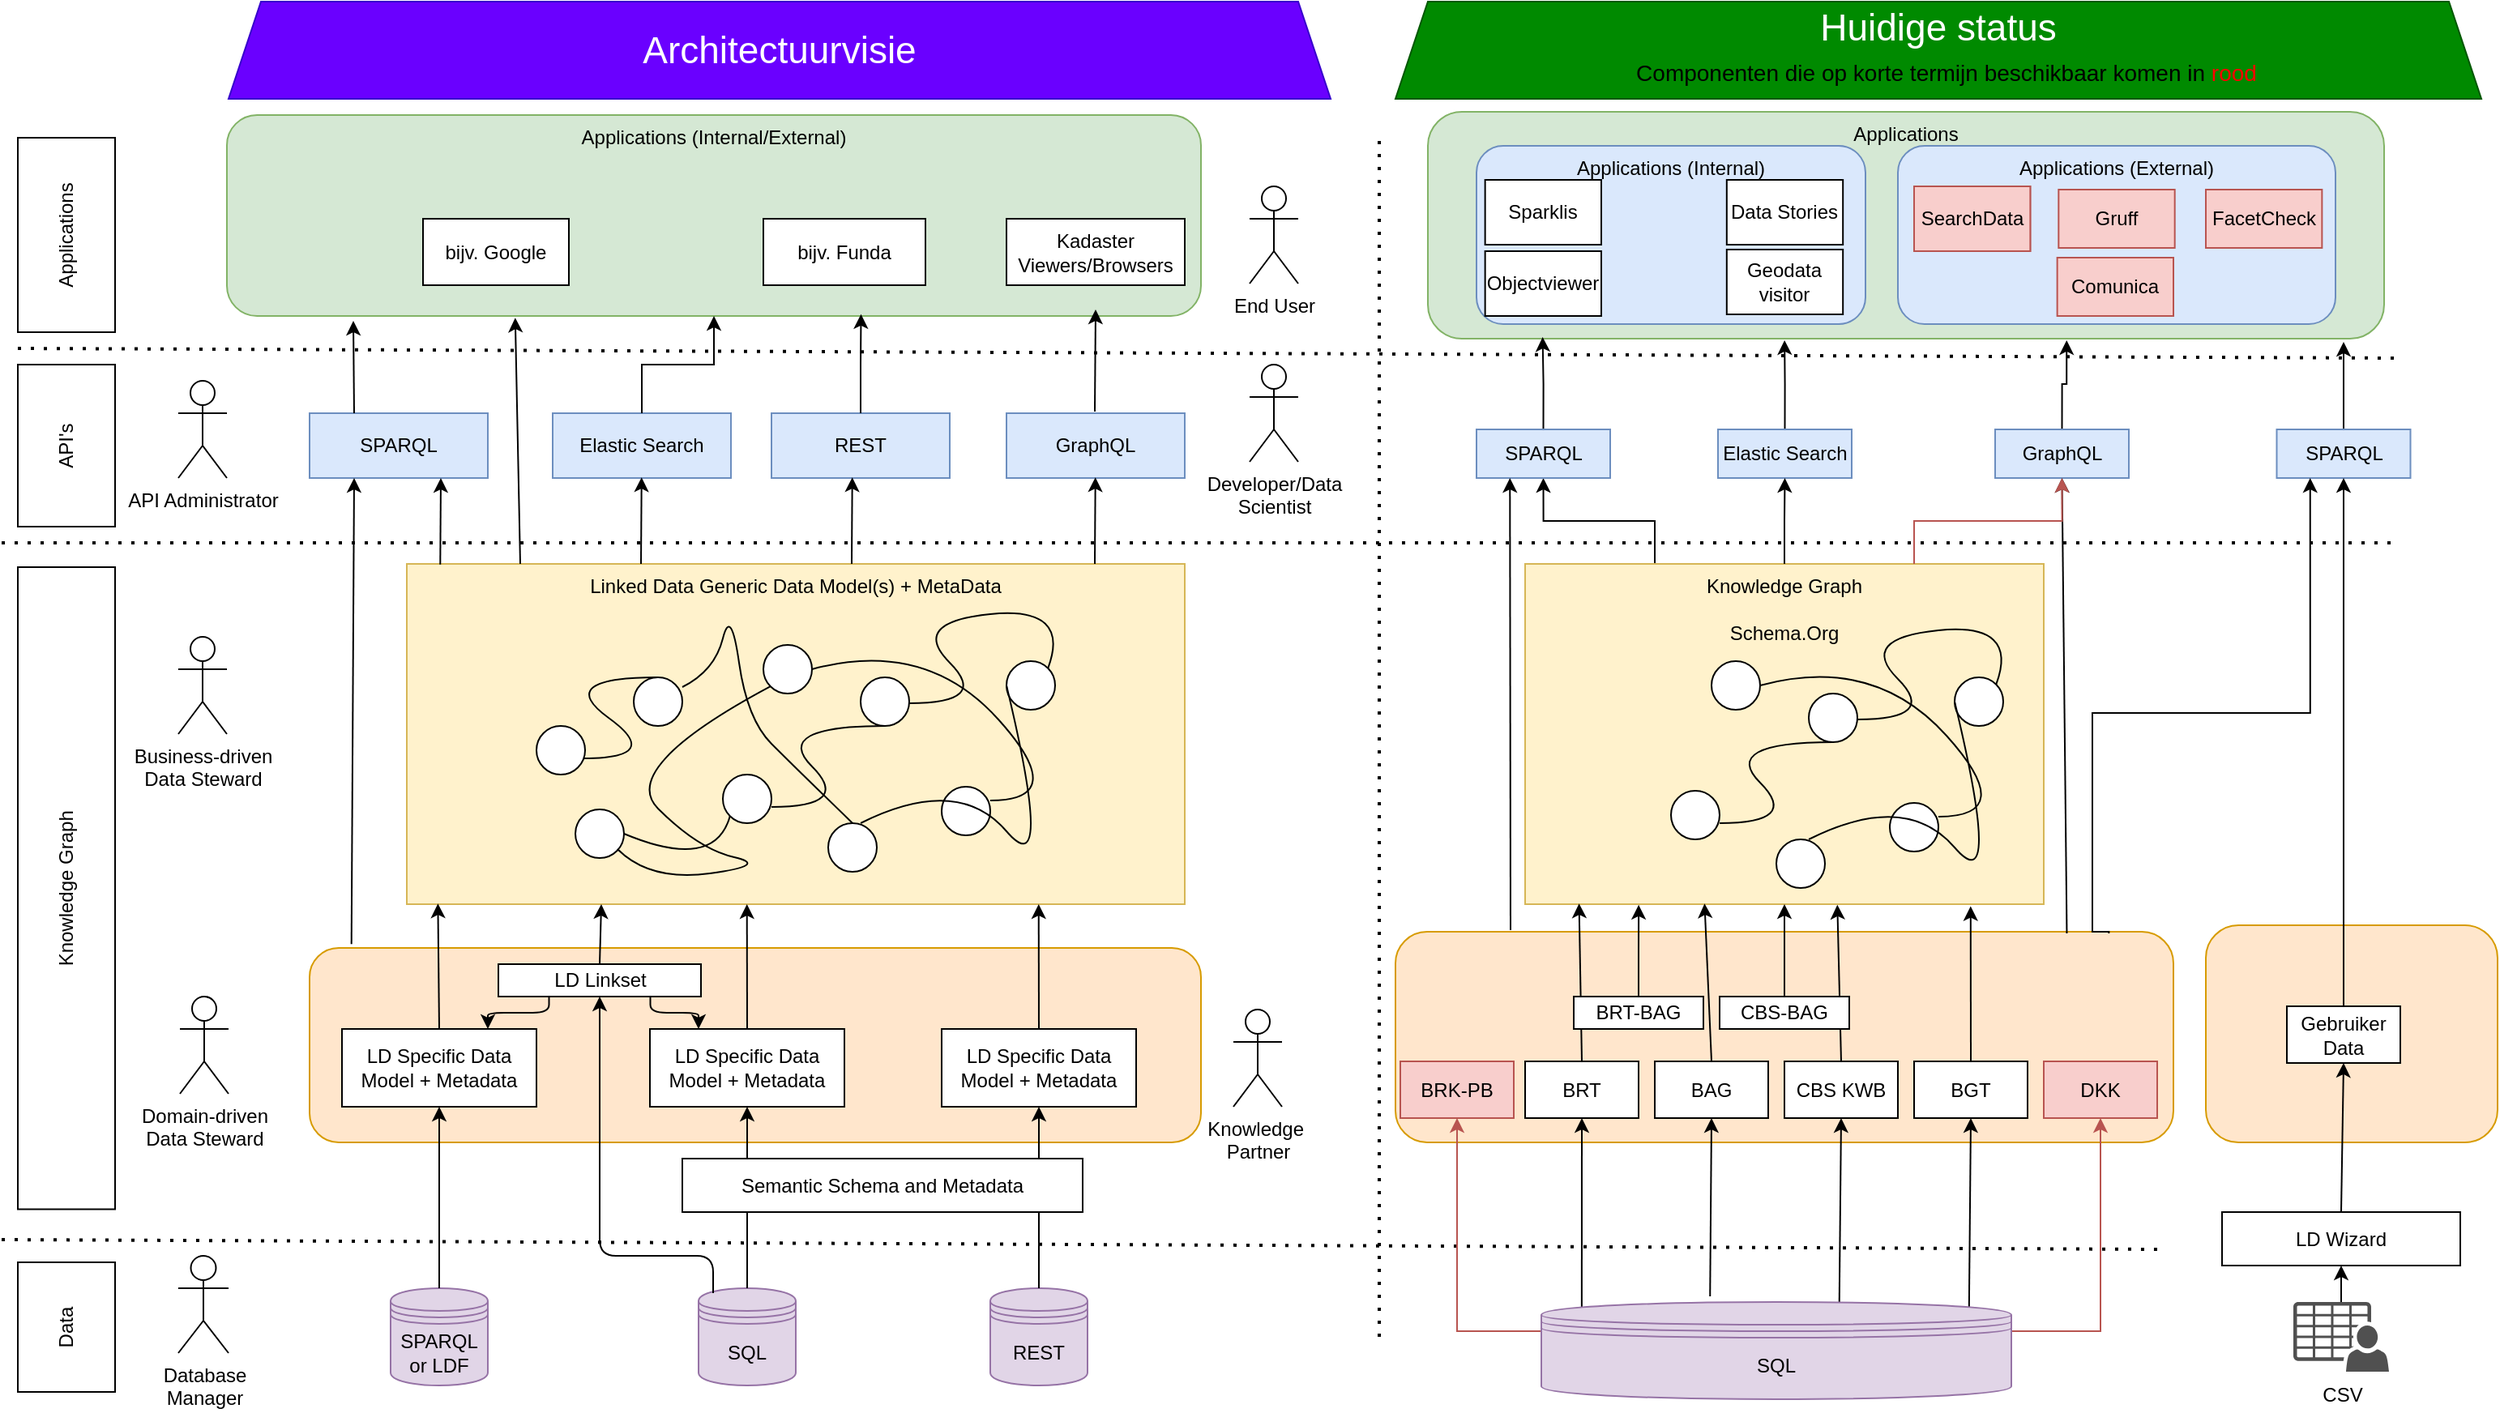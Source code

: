 <mxfile version="13.9.9" type="device"><diagram id="HSEDQNGGNBjmAAXY5L2y" name="Page-1"><mxGraphModel dx="2523" dy="2067" grid="1" gridSize="10" guides="1" tooltips="1" connect="1" arrows="1" fold="1" page="1" pageScale="1" pageWidth="850" pageHeight="1100" math="0" shadow="0"><root><mxCell id="0"/><mxCell id="1" parent="0"/><mxCell id="4cBa8BvCW64AnHajZ9dF-1" value="Applications" style="rounded=0;whiteSpace=wrap;html=1;rotation=-90;" parent="1" vertex="1"><mxGeometry x="-20" y="74" width="120" height="60" as="geometry"/></mxCell><mxCell id="4cBa8BvCW64AnHajZ9dF-2" value="API's" style="rounded=0;whiteSpace=wrap;html=1;rotation=-90;" parent="1" vertex="1"><mxGeometry x="-10" y="204" width="100" height="60" as="geometry"/></mxCell><mxCell id="4cBa8BvCW64AnHajZ9dF-3" value="Knowledge Graph" style="rounded=0;whiteSpace=wrap;html=1;rotation=-90;" parent="1" vertex="1"><mxGeometry x="-158.12" y="477.13" width="396.25" height="60" as="geometry"/></mxCell><mxCell id="4cBa8BvCW64AnHajZ9dF-4" value="Data" style="rounded=0;whiteSpace=wrap;html=1;rotation=-90;" parent="1" vertex="1"><mxGeometry y="748" width="80" height="60" as="geometry"/></mxCell><mxCell id="4cBa8BvCW64AnHajZ9dF-5" value="" style="endArrow=none;dashed=1;html=1;dashPattern=1 3;strokeWidth=2;" parent="1" edge="1"><mxGeometry width="50" height="50" relative="1" as="geometry"><mxPoint x="10" y="174" as="sourcePoint"/><mxPoint x="1480" y="180" as="targetPoint"/></mxGeometry></mxCell><mxCell id="4cBa8BvCW64AnHajZ9dF-6" value="Applications (Internal/External)" style="rounded=1;whiteSpace=wrap;html=1;verticalAlign=top;fillColor=#d5e8d4;strokeColor=#82b366;" parent="1" vertex="1"><mxGeometry x="139" y="30" width="601" height="124" as="geometry"/></mxCell><mxCell id="4cBa8BvCW64AnHajZ9dF-7" value="API Administrator" style="shape=umlActor;verticalLabelPosition=bottom;verticalAlign=top;html=1;outlineConnect=0;" parent="1" vertex="1"><mxGeometry x="109" y="194" width="30" height="60" as="geometry"/></mxCell><mxCell id="4cBa8BvCW64AnHajZ9dF-8" value="" style="endArrow=none;dashed=1;html=1;dashPattern=1 3;strokeWidth=2;" parent="1" edge="1"><mxGeometry width="50" height="50" relative="1" as="geometry"><mxPoint y="294" as="sourcePoint"/><mxPoint x="1480" y="294" as="targetPoint"/></mxGeometry></mxCell><mxCell id="4cBa8BvCW64AnHajZ9dF-10" value="SPARQL" style="rounded=0;whiteSpace=wrap;html=1;fillColor=#dae8fc;strokeColor=#6c8ebf;" parent="1" vertex="1"><mxGeometry x="190" y="214" width="110" height="40" as="geometry"/></mxCell><mxCell id="4cBa8BvCW64AnHajZ9dF-11" value="Elastic Search" style="rounded=0;whiteSpace=wrap;html=1;fillColor=#dae8fc;strokeColor=#6c8ebf;" parent="1" vertex="1"><mxGeometry x="340" y="214" width="110" height="40" as="geometry"/></mxCell><mxCell id="4cBa8BvCW64AnHajZ9dF-12" value="REST" style="rounded=0;whiteSpace=wrap;html=1;fillColor=#dae8fc;strokeColor=#6c8ebf;" parent="1" vertex="1"><mxGeometry x="475" y="214" width="110" height="40" as="geometry"/></mxCell><mxCell id="4cBa8BvCW64AnHajZ9dF-13" value="GraphQL" style="rounded=0;whiteSpace=wrap;html=1;fillColor=#dae8fc;strokeColor=#6c8ebf;" parent="1" vertex="1"><mxGeometry x="620" y="214" width="110" height="40" as="geometry"/></mxCell><mxCell id="4cBa8BvCW64AnHajZ9dF-14" value="End User" style="shape=umlActor;verticalLabelPosition=bottom;verticalAlign=top;html=1;outlineConnect=0;" parent="1" vertex="1"><mxGeometry x="770" y="74" width="30" height="60" as="geometry"/></mxCell><mxCell id="4cBa8BvCW64AnHajZ9dF-15" value="Developer/Data&lt;br&gt;Scientist" style="shape=umlActor;verticalLabelPosition=bottom;verticalAlign=top;html=1;outlineConnect=0;" parent="1" vertex="1"><mxGeometry x="770" y="184" width="30" height="60" as="geometry"/></mxCell><mxCell id="4cBa8BvCW64AnHajZ9dF-16" value="Linked Data Generic Data Model(s) + MetaData" style="rounded=0;whiteSpace=wrap;html=1;verticalAlign=top;fillColor=#fff2cc;strokeColor=#d6b656;" parent="1" vertex="1"><mxGeometry x="250" y="307" width="480" height="210" as="geometry"/></mxCell><mxCell id="4cBa8BvCW64AnHajZ9dF-17" value="" style="ellipse;whiteSpace=wrap;html=1;aspect=fixed;" parent="1" vertex="1"><mxGeometry x="330" y="407" width="30" height="30" as="geometry"/></mxCell><mxCell id="4cBa8BvCW64AnHajZ9dF-18" value="" style="ellipse;whiteSpace=wrap;html=1;aspect=fixed;" parent="1" vertex="1"><mxGeometry x="470" y="357" width="30" height="30" as="geometry"/></mxCell><mxCell id="4cBa8BvCW64AnHajZ9dF-19" value="" style="ellipse;whiteSpace=wrap;html=1;aspect=fixed;" parent="1" vertex="1"><mxGeometry x="510" y="467" width="30" height="30" as="geometry"/></mxCell><mxCell id="4cBa8BvCW64AnHajZ9dF-20" value="" style="ellipse;whiteSpace=wrap;html=1;aspect=fixed;" parent="1" vertex="1"><mxGeometry x="390" y="377" width="30" height="30" as="geometry"/></mxCell><mxCell id="4cBa8BvCW64AnHajZ9dF-21" value="" style="ellipse;whiteSpace=wrap;html=1;aspect=fixed;" parent="1" vertex="1"><mxGeometry x="354" y="458.5" width="30" height="30" as="geometry"/></mxCell><mxCell id="4cBa8BvCW64AnHajZ9dF-22" value="" style="ellipse;whiteSpace=wrap;html=1;aspect=fixed;" parent="1" vertex="1"><mxGeometry x="445" y="437" width="30" height="30" as="geometry"/></mxCell><mxCell id="4cBa8BvCW64AnHajZ9dF-23" value="" style="ellipse;whiteSpace=wrap;html=1;aspect=fixed;" parent="1" vertex="1"><mxGeometry x="530" y="377" width="30" height="30" as="geometry"/></mxCell><mxCell id="4cBa8BvCW64AnHajZ9dF-24" value="" style="ellipse;whiteSpace=wrap;html=1;aspect=fixed;" parent="1" vertex="1"><mxGeometry x="580" y="444.5" width="30" height="30" as="geometry"/></mxCell><mxCell id="4cBa8BvCW64AnHajZ9dF-25" value="" style="ellipse;whiteSpace=wrap;html=1;aspect=fixed;" parent="1" vertex="1"><mxGeometry x="620" y="367" width="30" height="30" as="geometry"/></mxCell><mxCell id="4cBa8BvCW64AnHajZ9dF-26" value="" style="curved=1;endArrow=none;html=1;entryX=0;entryY=1;entryDx=0;entryDy=0;endFill=0;" parent="1" target="4cBa8BvCW64AnHajZ9dF-18" edge="1"><mxGeometry width="50" height="50" relative="1" as="geometry"><mxPoint x="380" y="483" as="sourcePoint"/><mxPoint x="430" y="433" as="targetPoint"/><Array as="points"><mxPoint x="400" y="503"/><mxPoint x="474" y="493"/><mxPoint x="430" y="483"/><mxPoint x="380" y="433"/></Array></mxGeometry></mxCell><mxCell id="4cBa8BvCW64AnHajZ9dF-27" value="" style="curved=1;endArrow=none;html=1;entryX=0;entryY=0.5;entryDx=0;entryDy=0;exitX=0.667;exitY=0;exitDx=0;exitDy=0;exitPerimeter=0;endFill=0;" parent="1" source="4cBa8BvCW64AnHajZ9dF-19" target="4cBa8BvCW64AnHajZ9dF-25" edge="1"><mxGeometry width="50" height="50" relative="1" as="geometry"><mxPoint x="540" y="437" as="sourcePoint"/><mxPoint x="590" y="387" as="targetPoint"/><Array as="points"><mxPoint x="590" y="437"/><mxPoint x="650" y="507"/></Array></mxGeometry></mxCell><mxCell id="4cBa8BvCW64AnHajZ9dF-28" value="" style="curved=1;endArrow=none;html=1;entryX=0.5;entryY=1;entryDx=0;entryDy=0;endFill=0;" parent="1" target="4cBa8BvCW64AnHajZ9dF-23" edge="1"><mxGeometry width="50" height="50" relative="1" as="geometry"><mxPoint x="475" y="457" as="sourcePoint"/><mxPoint x="525" y="407" as="targetPoint"/><Array as="points"><mxPoint x="525" y="457"/><mxPoint x="475" y="407"/></Array></mxGeometry></mxCell><mxCell id="4cBa8BvCW64AnHajZ9dF-29" value="" style="curved=1;endArrow=none;html=1;entryX=0.5;entryY=0;entryDx=0;entryDy=0;endFill=0;" parent="1" target="4cBa8BvCW64AnHajZ9dF-19" edge="1"><mxGeometry width="50" height="50" relative="1" as="geometry"><mxPoint x="420" y="383" as="sourcePoint"/><mxPoint x="470" y="333" as="targetPoint"/><Array as="points"><mxPoint x="440" y="373"/><mxPoint x="450" y="333"/><mxPoint x="460" y="403"/><mxPoint x="490" y="433"/></Array></mxGeometry></mxCell><mxCell id="4cBa8BvCW64AnHajZ9dF-30" value="" style="curved=1;endArrow=none;html=1;entryX=0.5;entryY=0;entryDx=0;entryDy=0;endFill=0;" parent="1" target="4cBa8BvCW64AnHajZ9dF-20" edge="1"><mxGeometry width="50" height="50" relative="1" as="geometry"><mxPoint x="359" y="427" as="sourcePoint"/><mxPoint x="409" y="377" as="targetPoint"/><Array as="points"><mxPoint x="409" y="427"/><mxPoint x="340" y="377"/></Array></mxGeometry></mxCell><mxCell id="4cBa8BvCW64AnHajZ9dF-31" value="" style="curved=1;endArrow=none;html=1;entryX=1;entryY=0;entryDx=0;entryDy=0;endFill=0;" parent="1" target="4cBa8BvCW64AnHajZ9dF-25" edge="1"><mxGeometry width="50" height="50" relative="1" as="geometry"><mxPoint x="560" y="393" as="sourcePoint"/><mxPoint x="610" y="343" as="targetPoint"/><Array as="points"><mxPoint x="610" y="393"/><mxPoint x="560" y="343"/><mxPoint x="660" y="333"/></Array></mxGeometry></mxCell><mxCell id="4cBa8BvCW64AnHajZ9dF-32" value="" style="curved=1;endArrow=none;html=1;entryX=1;entryY=0.5;entryDx=0;entryDy=0;endFill=0;exitX=0;exitY=1;exitDx=0;exitDy=0;" parent="1" source="4cBa8BvCW64AnHajZ9dF-22" target="4cBa8BvCW64AnHajZ9dF-21" edge="1"><mxGeometry width="50" height="50" relative="1" as="geometry"><mxPoint x="510" y="454.5" as="sourcePoint"/><mxPoint x="560" y="404.5" as="targetPoint"/><Array as="points"><mxPoint x="440" y="497"/></Array></mxGeometry></mxCell><mxCell id="4cBa8BvCW64AnHajZ9dF-33" value="" style="curved=1;endArrow=none;html=1;entryX=1;entryY=0.5;entryDx=0;entryDy=0;endFill=0;" parent="1" target="4cBa8BvCW64AnHajZ9dF-18" edge="1"><mxGeometry width="50" height="50" relative="1" as="geometry"><mxPoint x="610" y="453" as="sourcePoint"/><mxPoint x="660" y="403" as="targetPoint"/><Array as="points"><mxPoint x="660" y="453"/><mxPoint x="570" y="353"/></Array></mxGeometry></mxCell><mxCell id="4cBa8BvCW64AnHajZ9dF-34" value="" style="rounded=1;whiteSpace=wrap;html=1;fillColor=#ffe6cc;strokeColor=#d79b00;" parent="1" vertex="1"><mxGeometry x="190" y="544" width="550" height="120" as="geometry"/></mxCell><mxCell id="4cBa8BvCW64AnHajZ9dF-35" value="LD Specific Data Model + Metadata" style="rounded=0;whiteSpace=wrap;html=1;" parent="1" vertex="1"><mxGeometry x="210" y="594" width="120" height="48" as="geometry"/></mxCell><mxCell id="4cBa8BvCW64AnHajZ9dF-36" value="LD Specific Data Model + Metadata" style="rounded=0;whiteSpace=wrap;html=1;" parent="1" vertex="1"><mxGeometry x="400" y="594" width="120" height="48" as="geometry"/></mxCell><mxCell id="4cBa8BvCW64AnHajZ9dF-37" value="LD Specific Data Model + Metadata" style="rounded=0;whiteSpace=wrap;html=1;" parent="1" vertex="1"><mxGeometry x="580" y="594" width="120" height="48" as="geometry"/></mxCell><mxCell id="4cBa8BvCW64AnHajZ9dF-38" value="Business-driven&lt;br&gt;Data Steward" style="shape=umlActor;verticalLabelPosition=bottom;verticalAlign=top;html=1;outlineConnect=0;" parent="1" vertex="1"><mxGeometry x="109" y="352" width="30" height="60" as="geometry"/></mxCell><mxCell id="4cBa8BvCW64AnHajZ9dF-39" value="Domain-driven&lt;br&gt;Data Steward" style="shape=umlActor;verticalLabelPosition=bottom;verticalAlign=top;html=1;outlineConnect=0;" parent="1" vertex="1"><mxGeometry x="110" y="574" width="30" height="60" as="geometry"/></mxCell><mxCell id="4cBa8BvCW64AnHajZ9dF-40" value="Knowledge&amp;nbsp;&lt;br&gt;Partner" style="shape=umlActor;verticalLabelPosition=bottom;verticalAlign=top;html=1;outlineConnect=0;" parent="1" vertex="1"><mxGeometry x="760" y="582" width="30" height="60" as="geometry"/></mxCell><mxCell id="4cBa8BvCW64AnHajZ9dF-41" value="SPARQL or LDF" style="shape=datastore;whiteSpace=wrap;html=1;fillColor=#e1d5e7;strokeColor=#9673a6;" parent="1" vertex="1"><mxGeometry x="240" y="754" width="60" height="60" as="geometry"/></mxCell><mxCell id="4cBa8BvCW64AnHajZ9dF-42" value="SQL" style="shape=datastore;whiteSpace=wrap;html=1;fillColor=#e1d5e7;strokeColor=#9673a6;" parent="1" vertex="1"><mxGeometry x="430" y="754" width="60" height="60" as="geometry"/></mxCell><mxCell id="4cBa8BvCW64AnHajZ9dF-43" value="REST" style="shape=datastore;whiteSpace=wrap;html=1;fillColor=#e1d5e7;strokeColor=#9673a6;" parent="1" vertex="1"><mxGeometry x="610" y="754" width="60" height="60" as="geometry"/></mxCell><mxCell id="4cBa8BvCW64AnHajZ9dF-44" value="bijv. Google" style="rounded=0;whiteSpace=wrap;html=1;" parent="1" vertex="1"><mxGeometry x="260" y="94" width="90" height="41" as="geometry"/></mxCell><mxCell id="4cBa8BvCW64AnHajZ9dF-45" value="Kadaster &lt;br&gt;Viewers/Browsers" style="rounded=0;whiteSpace=wrap;html=1;" parent="1" vertex="1"><mxGeometry x="620" y="94" width="110" height="41" as="geometry"/></mxCell><mxCell id="4cBa8BvCW64AnHajZ9dF-46" value="bijv. Funda" style="rounded=0;whiteSpace=wrap;html=1;" parent="1" vertex="1"><mxGeometry x="470" y="94" width="100" height="41" as="geometry"/></mxCell><mxCell id="4cBa8BvCW64AnHajZ9dF-47" value="" style="endArrow=classic;html=1;exitX=0.047;exitY=-0.02;exitDx=0;exitDy=0;exitPerimeter=0;entryX=0.25;entryY=1;entryDx=0;entryDy=0;" parent="1" source="4cBa8BvCW64AnHajZ9dF-34" target="4cBa8BvCW64AnHajZ9dF-10" edge="1"><mxGeometry width="50" height="50" relative="1" as="geometry"><mxPoint x="250" y="554" as="sourcePoint"/><mxPoint x="300" y="504" as="targetPoint"/></mxGeometry></mxCell><mxCell id="4cBa8BvCW64AnHajZ9dF-48" value="" style="endArrow=classic;html=1;exitX=0.043;exitY=0.002;exitDx=0;exitDy=0;exitPerimeter=0;" parent="1" source="4cBa8BvCW64AnHajZ9dF-16" edge="1"><mxGeometry width="50" height="50" relative="1" as="geometry"><mxPoint x="271" y="304" as="sourcePoint"/><mxPoint x="271" y="254" as="targetPoint"/></mxGeometry></mxCell><mxCell id="4cBa8BvCW64AnHajZ9dF-49" value="" style="endArrow=classic;html=1;exitX=0.25;exitY=0;exitDx=0;exitDy=0;" parent="1" source="4cBa8BvCW64AnHajZ9dF-10" edge="1"><mxGeometry width="50" height="50" relative="1" as="geometry"><mxPoint x="216.25" y="197.42" as="sourcePoint"/><mxPoint x="217" y="157" as="targetPoint"/></mxGeometry></mxCell><mxCell id="4cBa8BvCW64AnHajZ9dF-50" value="" style="endArrow=classic;html=1;entryX=0.296;entryY=1.009;entryDx=0;entryDy=0;entryPerimeter=0;" parent="1" target="4cBa8BvCW64AnHajZ9dF-6" edge="1"><mxGeometry width="50" height="50" relative="1" as="geometry"><mxPoint x="320" y="307" as="sourcePoint"/><mxPoint x="370" y="257" as="targetPoint"/></mxGeometry></mxCell><mxCell id="4cBa8BvCW64AnHajZ9dF-51" value="" style="endArrow=classic;html=1;exitX=0.043;exitY=0.002;exitDx=0;exitDy=0;exitPerimeter=0;" parent="1" edge="1"><mxGeometry width="50" height="50" relative="1" as="geometry"><mxPoint x="394.5" y="307" as="sourcePoint"/><mxPoint x="394.86" y="253.58" as="targetPoint"/></mxGeometry></mxCell><mxCell id="4cBa8BvCW64AnHajZ9dF-52" value="" style="endArrow=classic;html=1;exitX=0.043;exitY=0.002;exitDx=0;exitDy=0;exitPerimeter=0;" parent="1" edge="1"><mxGeometry width="50" height="50" relative="1" as="geometry"><mxPoint x="524.5" y="307" as="sourcePoint"/><mxPoint x="524.86" y="253.58" as="targetPoint"/></mxGeometry></mxCell><mxCell id="4cBa8BvCW64AnHajZ9dF-53" value="" style="endArrow=classic;html=1;exitX=0.043;exitY=0.002;exitDx=0;exitDy=0;exitPerimeter=0;" parent="1" edge="1"><mxGeometry width="50" height="50" relative="1" as="geometry"><mxPoint x="674.5" y="307" as="sourcePoint"/><mxPoint x="674.86" y="253.58" as="targetPoint"/></mxGeometry></mxCell><mxCell id="4cBa8BvCW64AnHajZ9dF-54" value="" style="endArrow=classic;html=1;exitX=0.5;exitY=0;exitDx=0;exitDy=0;entryX=0.04;entryY=0.998;entryDx=0;entryDy=0;entryPerimeter=0;" parent="1" source="4cBa8BvCW64AnHajZ9dF-35" target="4cBa8BvCW64AnHajZ9dF-16" edge="1"><mxGeometry width="50" height="50" relative="1" as="geometry"><mxPoint x="280" y="564" as="sourcePoint"/><mxPoint x="280.36" y="517" as="targetPoint"/></mxGeometry></mxCell><mxCell id="4cBa8BvCW64AnHajZ9dF-55" value="" style="endArrow=classic;html=1;exitX=0.5;exitY=0;exitDx=0;exitDy=0;" parent="1" source="4cBa8BvCW64AnHajZ9dF-36" edge="1"><mxGeometry width="50" height="50" relative="1" as="geometry"><mxPoint x="459.5" y="564" as="sourcePoint"/><mxPoint x="459.86" y="517" as="targetPoint"/></mxGeometry></mxCell><mxCell id="4cBa8BvCW64AnHajZ9dF-56" value="" style="endArrow=classic;html=1;exitX=0.5;exitY=0;exitDx=0;exitDy=0;" parent="1" source="4cBa8BvCW64AnHajZ9dF-37" edge="1"><mxGeometry width="50" height="50" relative="1" as="geometry"><mxPoint x="639.5" y="564" as="sourcePoint"/><mxPoint x="639.86" y="517" as="targetPoint"/></mxGeometry></mxCell><mxCell id="4cBa8BvCW64AnHajZ9dF-59" value="" style="endArrow=classic;html=1;exitX=0.043;exitY=0.002;exitDx=0;exitDy=0;exitPerimeter=0;" parent="1" edge="1"><mxGeometry width="50" height="50" relative="1" as="geometry"><mxPoint x="674.5" y="213" as="sourcePoint"/><mxPoint x="675" y="150" as="targetPoint"/></mxGeometry></mxCell><mxCell id="4cBa8BvCW64AnHajZ9dF-60" value="" style="endArrow=classic;html=1;entryX=0.5;entryY=1;entryDx=0;entryDy=0;exitX=0.5;exitY=0;exitDx=0;exitDy=0;" parent="1" source="4cBa8BvCW64AnHajZ9dF-41" target="4cBa8BvCW64AnHajZ9dF-35" edge="1"><mxGeometry width="50" height="50" relative="1" as="geometry"><mxPoint x="270" y="704" as="sourcePoint"/><mxPoint x="281" y="611" as="targetPoint"/></mxGeometry></mxCell><mxCell id="4cBa8BvCW64AnHajZ9dF-61" value="" style="endArrow=classic;html=1;exitX=0.5;exitY=0;exitDx=0;exitDy=0;" parent="1" source="4cBa8BvCW64AnHajZ9dF-42" target="4cBa8BvCW64AnHajZ9dF-36" edge="1"><mxGeometry width="50" height="50" relative="1" as="geometry"><mxPoint x="459.5" y="704" as="sourcePoint"/><mxPoint x="459.86" y="657" as="targetPoint"/></mxGeometry></mxCell><mxCell id="4cBa8BvCW64AnHajZ9dF-62" value="" style="endArrow=classic;html=1;entryX=0.5;entryY=1;entryDx=0;entryDy=0;exitX=0.5;exitY=0;exitDx=0;exitDy=0;" parent="1" source="4cBa8BvCW64AnHajZ9dF-43" target="4cBa8BvCW64AnHajZ9dF-37" edge="1"><mxGeometry width="50" height="50" relative="1" as="geometry"><mxPoint x="639.5" y="704" as="sourcePoint"/><mxPoint x="639.5" y="612" as="targetPoint"/></mxGeometry></mxCell><mxCell id="4cBa8BvCW64AnHajZ9dF-63" value="Semantic Schema and Metadata" style="rounded=0;whiteSpace=wrap;html=1;" parent="1" vertex="1"><mxGeometry x="420" y="674" width="247" height="33" as="geometry"/></mxCell><mxCell id="4cBa8BvCW64AnHajZ9dF-64" value="Database&lt;br&gt;Manager" style="shape=umlActor;verticalLabelPosition=bottom;verticalAlign=top;html=1;outlineConnect=0;" parent="1" vertex="1"><mxGeometry x="109" y="734" width="31" height="60" as="geometry"/></mxCell><mxCell id="IwC6T16FCj7bDJfTAQnU-8" value="LD Linkset" style="rounded=0;whiteSpace=wrap;html=1;" parent="1" vertex="1"><mxGeometry x="306.5" y="554" width="125" height="20" as="geometry"/></mxCell><mxCell id="IwC6T16FCj7bDJfTAQnU-9" value="" style="edgeStyle=elbowEdgeStyle;elbow=vertical;endArrow=classic;html=1;exitX=0.25;exitY=1;exitDx=0;exitDy=0;entryX=0.75;entryY=0;entryDx=0;entryDy=0;" parent="1" source="IwC6T16FCj7bDJfTAQnU-8" target="4cBa8BvCW64AnHajZ9dF-35" edge="1"><mxGeometry width="50" height="50" relative="1" as="geometry"><mxPoint x="510" y="594" as="sourcePoint"/><mxPoint x="560" y="544" as="targetPoint"/></mxGeometry></mxCell><mxCell id="IwC6T16FCj7bDJfTAQnU-10" value="" style="edgeStyle=elbowEdgeStyle;elbow=vertical;endArrow=classic;html=1;exitX=0.75;exitY=1;exitDx=0;exitDy=0;entryX=0.25;entryY=0;entryDx=0;entryDy=0;" parent="1" source="IwC6T16FCj7bDJfTAQnU-8" target="4cBa8BvCW64AnHajZ9dF-36" edge="1"><mxGeometry width="50" height="50" relative="1" as="geometry"><mxPoint x="341.25" y="584" as="sourcePoint"/><mxPoint x="310" y="604" as="targetPoint"/></mxGeometry></mxCell><mxCell id="IwC6T16FCj7bDJfTAQnU-11" value="" style="endArrow=classic;html=1;exitX=0.5;exitY=0;exitDx=0;exitDy=0;entryX=0.25;entryY=1;entryDx=0;entryDy=0;" parent="1" source="IwC6T16FCj7bDJfTAQnU-8" target="4cBa8BvCW64AnHajZ9dF-16" edge="1"><mxGeometry width="50" height="50" relative="1" as="geometry"><mxPoint x="470" y="604" as="sourcePoint"/><mxPoint x="469.86" y="527" as="targetPoint"/></mxGeometry></mxCell><mxCell id="IwC6T16FCj7bDJfTAQnU-12" value="" style="edgeStyle=elbowEdgeStyle;elbow=vertical;endArrow=classic;html=1;exitX=0.15;exitY=0.05;exitDx=0;exitDy=0;exitPerimeter=0;entryX=0.5;entryY=1;entryDx=0;entryDy=0;" parent="1" source="4cBa8BvCW64AnHajZ9dF-42" target="IwC6T16FCj7bDJfTAQnU-8" edge="1"><mxGeometry width="50" height="50" relative="1" as="geometry"><mxPoint x="410.25" y="584" as="sourcePoint"/><mxPoint x="350" y="814" as="targetPoint"/><Array as="points"><mxPoint x="410" y="734"/></Array></mxGeometry></mxCell><mxCell id="IwC6T16FCj7bDJfTAQnU-81" value="&lt;font style=&quot;font-size: 23px&quot;&gt;Architectuurvisie&lt;/font&gt;" style="shape=trapezoid;perimeter=trapezoidPerimeter;whiteSpace=wrap;html=1;fixedSize=1;fillColor=#6a00ff;strokeColor=#3700CC;fontColor=#ffffff;" parent="1" vertex="1"><mxGeometry x="140" y="-40" width="680" height="60" as="geometry"/></mxCell><mxCell id="IwC6T16FCj7bDJfTAQnU-76" value="" style="endArrow=none;dashed=1;html=1;dashPattern=1 3;strokeWidth=2;" parent="1" edge="1"><mxGeometry width="50" height="50" relative="1" as="geometry"><mxPoint y="724" as="sourcePoint"/><mxPoint x="1330" y="730" as="targetPoint"/></mxGeometry></mxCell><mxCell id="IwC6T16FCj7bDJfTAQnU-84" value="Status" parent="0"/><mxCell id="oIPtQOoNcaXKWowu8IEo-20" style="edgeStyle=orthogonalEdgeStyle;rounded=0;orthogonalLoop=1;jettySize=auto;html=1;exitX=0.5;exitY=0;exitDx=0;exitDy=0;" edge="1" parent="IwC6T16FCj7bDJfTAQnU-84" source="4cBa8BvCW64AnHajZ9dF-11" target="4cBa8BvCW64AnHajZ9dF-6"><mxGeometry relative="1" as="geometry"/></mxCell><mxCell id="oIPtQOoNcaXKWowu8IEo-21" style="edgeStyle=orthogonalEdgeStyle;rounded=0;orthogonalLoop=1;jettySize=auto;html=1;exitX=0.5;exitY=0;exitDx=0;exitDy=0;entryX=0.651;entryY=0.991;entryDx=0;entryDy=0;entryPerimeter=0;" edge="1" parent="IwC6T16FCj7bDJfTAQnU-84" source="4cBa8BvCW64AnHajZ9dF-12" target="4cBa8BvCW64AnHajZ9dF-6"><mxGeometry relative="1" as="geometry"/></mxCell><mxCell id="oIPtQOoNcaXKWowu8IEo-26" value="Applications (External)" style="rounded=1;whiteSpace=wrap;html=1;verticalAlign=top;fillColor=#dae8fc;strokeColor=#6c8ebf;" vertex="1" parent="IwC6T16FCj7bDJfTAQnU-84"><mxGeometry x="1170" y="49" width="270" height="110" as="geometry"/></mxCell><mxCell id="oIPtQOoNcaXKWowu8IEo-25" value="Applications" style="rounded=1;whiteSpace=wrap;html=1;verticalAlign=top;fillColor=#d5e8d4;strokeColor=#82b366;" vertex="1" parent="IwC6T16FCj7bDJfTAQnU-84"><mxGeometry x="880" y="28" width="590" height="140" as="geometry"/></mxCell><mxCell id="oIPtQOoNcaXKWowu8IEo-3" value="" style="rounded=1;whiteSpace=wrap;html=1;fillColor=#ffe6cc;strokeColor=#d79b00;" vertex="1" parent="IwC6T16FCj7bDJfTAQnU-84"><mxGeometry x="1360" y="530" width="180" height="134" as="geometry"/></mxCell><mxCell id="IwC6T16FCj7bDJfTAQnU-3" value="" style="rounded=1;whiteSpace=wrap;html=1;fillColor=#ffe6cc;strokeColor=#d79b00;" parent="IwC6T16FCj7bDJfTAQnU-84" vertex="1"><mxGeometry x="860" y="534" width="480" height="130" as="geometry"/></mxCell><mxCell id="IwC6T16FCj7bDJfTAQnU-60" value="Applications (Internal)" style="rounded=1;whiteSpace=wrap;html=1;verticalAlign=top;fillColor=#dae8fc;strokeColor=#6c8ebf;" parent="IwC6T16FCj7bDJfTAQnU-84" vertex="1"><mxGeometry x="910" y="49" width="240" height="110" as="geometry"/></mxCell><mxCell id="IwC6T16FCj7bDJfTAQnU-2" value="" style="endArrow=none;dashed=1;html=1;dashPattern=1 3;strokeWidth=2;" parent="IwC6T16FCj7bDJfTAQnU-84" edge="1"><mxGeometry width="50" height="50" relative="1" as="geometry"><mxPoint x="850" y="784" as="sourcePoint"/><mxPoint x="850" y="44" as="targetPoint"/></mxGeometry></mxCell><mxCell id="IwC6T16FCj7bDJfTAQnU-4" value="BRT" style="rounded=0;whiteSpace=wrap;html=1;" parent="IwC6T16FCj7bDJfTAQnU-84" vertex="1"><mxGeometry x="940" y="614" width="70" height="35" as="geometry"/></mxCell><mxCell id="IwC6T16FCj7bDJfTAQnU-5" value="BAG" style="rounded=0;whiteSpace=wrap;html=1;" parent="IwC6T16FCj7bDJfTAQnU-84" vertex="1"><mxGeometry x="1020" y="614" width="70" height="35" as="geometry"/></mxCell><mxCell id="IwC6T16FCj7bDJfTAQnU-6" value="CBS KWB" style="rounded=0;whiteSpace=wrap;html=1;" parent="IwC6T16FCj7bDJfTAQnU-84" vertex="1"><mxGeometry x="1100" y="614" width="70" height="35" as="geometry"/></mxCell><mxCell id="IwC6T16FCj7bDJfTAQnU-7" value="BGT" style="rounded=0;whiteSpace=wrap;html=1;" parent="IwC6T16FCj7bDJfTAQnU-84" vertex="1"><mxGeometry x="1180" y="614" width="70" height="35" as="geometry"/></mxCell><mxCell id="IwC6T16FCj7bDJfTAQnU-15" value="" style="endArrow=classic;html=1;entryX=0.5;entryY=1;entryDx=0;entryDy=0;exitX=0.086;exitY=0.058;exitDx=0;exitDy=0;exitPerimeter=0;" parent="IwC6T16FCj7bDJfTAQnU-84" source="IwC6T16FCj7bDJfTAQnU-79" target="IwC6T16FCj7bDJfTAQnU-4" edge="1"><mxGeometry width="50" height="50" relative="1" as="geometry"><mxPoint x="975" y="760" as="sourcePoint"/><mxPoint x="974.58" y="708" as="targetPoint"/></mxGeometry></mxCell><mxCell id="IwC6T16FCj7bDJfTAQnU-16" value="" style="endArrow=classic;html=1;entryX=0.5;entryY=1;entryDx=0;entryDy=0;exitX=0.359;exitY=-0.058;exitDx=0;exitDy=0;exitPerimeter=0;" parent="IwC6T16FCj7bDJfTAQnU-84" source="IwC6T16FCj7bDJfTAQnU-79" target="IwC6T16FCj7bDJfTAQnU-5" edge="1"><mxGeometry width="50" height="50" relative="1" as="geometry"><mxPoint x="1055" y="760" as="sourcePoint"/><mxPoint x="1050" y="659" as="targetPoint"/></mxGeometry></mxCell><mxCell id="IwC6T16FCj7bDJfTAQnU-17" value="" style="endArrow=classic;html=1;entryX=0.5;entryY=1;entryDx=0;entryDy=0;exitX=0.634;exitY=0.008;exitDx=0;exitDy=0;exitPerimeter=0;" parent="IwC6T16FCj7bDJfTAQnU-84" source="IwC6T16FCj7bDJfTAQnU-79" target="IwC6T16FCj7bDJfTAQnU-6" edge="1"><mxGeometry width="50" height="50" relative="1" as="geometry"><mxPoint x="1135" y="760" as="sourcePoint"/><mxPoint x="1135" y="663" as="targetPoint"/></mxGeometry></mxCell><mxCell id="IwC6T16FCj7bDJfTAQnU-18" value="" style="endArrow=classic;html=1;entryX=0.5;entryY=1;entryDx=0;entryDy=0;exitX=0.91;exitY=0.092;exitDx=0;exitDy=0;exitPerimeter=0;" parent="IwC6T16FCj7bDJfTAQnU-84" source="IwC6T16FCj7bDJfTAQnU-79" target="IwC6T16FCj7bDJfTAQnU-7" edge="1"><mxGeometry width="50" height="50" relative="1" as="geometry"><mxPoint x="1215" y="760" as="sourcePoint"/><mxPoint x="1212.5" y="663" as="targetPoint"/></mxGeometry></mxCell><mxCell id="IwC6T16FCj7bDJfTAQnU-59" style="edgeStyle=orthogonalEdgeStyle;rounded=0;orthogonalLoop=1;jettySize=auto;html=1;exitX=0.25;exitY=0;exitDx=0;exitDy=0;entryX=0.5;entryY=1;entryDx=0;entryDy=0;" parent="IwC6T16FCj7bDJfTAQnU-84" source="IwC6T16FCj7bDJfTAQnU-19" target="IwC6T16FCj7bDJfTAQnU-54" edge="1"><mxGeometry relative="1" as="geometry"/></mxCell><mxCell id="IwC6T16FCj7bDJfTAQnU-19" value="Knowledge Graph&lt;br&gt;&lt;br&gt;Schema.Org" style="rounded=0;whiteSpace=wrap;html=1;verticalAlign=top;fillColor=#fff2cc;strokeColor=#d6b656;" parent="IwC6T16FCj7bDJfTAQnU-84" vertex="1"><mxGeometry x="940" y="307" width="320" height="210" as="geometry"/></mxCell><mxCell id="IwC6T16FCj7bDJfTAQnU-22" value="" style="ellipse;whiteSpace=wrap;html=1;aspect=fixed;" parent="IwC6T16FCj7bDJfTAQnU-84" vertex="1"><mxGeometry x="1055" y="367" width="30" height="30" as="geometry"/></mxCell><mxCell id="IwC6T16FCj7bDJfTAQnU-23" value="" style="ellipse;whiteSpace=wrap;html=1;aspect=fixed;" parent="IwC6T16FCj7bDJfTAQnU-84" vertex="1"><mxGeometry x="1095" y="477" width="30" height="30" as="geometry"/></mxCell><mxCell id="IwC6T16FCj7bDJfTAQnU-26" value="" style="ellipse;whiteSpace=wrap;html=1;aspect=fixed;" parent="IwC6T16FCj7bDJfTAQnU-84" vertex="1"><mxGeometry x="1030" y="447" width="30" height="30" as="geometry"/></mxCell><mxCell id="IwC6T16FCj7bDJfTAQnU-27" value="" style="ellipse;whiteSpace=wrap;html=1;aspect=fixed;" parent="IwC6T16FCj7bDJfTAQnU-84" vertex="1"><mxGeometry x="1115" y="387" width="30" height="30" as="geometry"/></mxCell><mxCell id="IwC6T16FCj7bDJfTAQnU-28" value="" style="ellipse;whiteSpace=wrap;html=1;aspect=fixed;" parent="IwC6T16FCj7bDJfTAQnU-84" vertex="1"><mxGeometry x="1165" y="454.5" width="30" height="30" as="geometry"/></mxCell><mxCell id="IwC6T16FCj7bDJfTAQnU-29" value="" style="ellipse;whiteSpace=wrap;html=1;aspect=fixed;" parent="IwC6T16FCj7bDJfTAQnU-84" vertex="1"><mxGeometry x="1205" y="377" width="30" height="30" as="geometry"/></mxCell><mxCell id="IwC6T16FCj7bDJfTAQnU-31" value="" style="curved=1;endArrow=none;html=1;entryX=0;entryY=0.5;entryDx=0;entryDy=0;exitX=0.667;exitY=0;exitDx=0;exitDy=0;exitPerimeter=0;endFill=0;" parent="IwC6T16FCj7bDJfTAQnU-84" source="IwC6T16FCj7bDJfTAQnU-23" target="IwC6T16FCj7bDJfTAQnU-29" edge="1"><mxGeometry width="50" height="50" relative="1" as="geometry"><mxPoint x="1125" y="447" as="sourcePoint"/><mxPoint x="1175" y="397" as="targetPoint"/><Array as="points"><mxPoint x="1175" y="447"/><mxPoint x="1235" y="517"/></Array></mxGeometry></mxCell><mxCell id="IwC6T16FCj7bDJfTAQnU-32" value="" style="curved=1;endArrow=none;html=1;entryX=0.5;entryY=1;entryDx=0;entryDy=0;endFill=0;" parent="IwC6T16FCj7bDJfTAQnU-84" target="IwC6T16FCj7bDJfTAQnU-27" edge="1"><mxGeometry width="50" height="50" relative="1" as="geometry"><mxPoint x="1060" y="467" as="sourcePoint"/><mxPoint x="1110" y="417" as="targetPoint"/><Array as="points"><mxPoint x="1110" y="467"/><mxPoint x="1060" y="417"/></Array></mxGeometry></mxCell><mxCell id="IwC6T16FCj7bDJfTAQnU-35" value="" style="curved=1;endArrow=none;html=1;entryX=1;entryY=0;entryDx=0;entryDy=0;endFill=0;" parent="IwC6T16FCj7bDJfTAQnU-84" target="IwC6T16FCj7bDJfTAQnU-29" edge="1"><mxGeometry width="50" height="50" relative="1" as="geometry"><mxPoint x="1145" y="403" as="sourcePoint"/><mxPoint x="1195" y="353" as="targetPoint"/><Array as="points"><mxPoint x="1195" y="403"/><mxPoint x="1145" y="353"/><mxPoint x="1245" y="343"/></Array></mxGeometry></mxCell><mxCell id="IwC6T16FCj7bDJfTAQnU-37" value="" style="curved=1;endArrow=none;html=1;entryX=1;entryY=0.5;entryDx=0;entryDy=0;endFill=0;" parent="IwC6T16FCj7bDJfTAQnU-84" target="IwC6T16FCj7bDJfTAQnU-22" edge="1"><mxGeometry width="50" height="50" relative="1" as="geometry"><mxPoint x="1195" y="463" as="sourcePoint"/><mxPoint x="1245" y="413" as="targetPoint"/><Array as="points"><mxPoint x="1245" y="463"/><mxPoint x="1155" y="363"/></Array></mxGeometry></mxCell><mxCell id="IwC6T16FCj7bDJfTAQnU-40" value="" style="endArrow=classic;html=1;entryX=0.104;entryY=0.998;entryDx=0;entryDy=0;exitX=0.5;exitY=0;exitDx=0;exitDy=0;entryPerimeter=0;" parent="IwC6T16FCj7bDJfTAQnU-84" source="IwC6T16FCj7bDJfTAQnU-4" target="IwC6T16FCj7bDJfTAQnU-19" edge="1"><mxGeometry width="50" height="50" relative="1" as="geometry"><mxPoint x="1315" y="622.13" as="sourcePoint"/><mxPoint x="1310" y="477.13" as="targetPoint"/></mxGeometry></mxCell><mxCell id="IwC6T16FCj7bDJfTAQnU-41" style="edgeStyle=orthogonalEdgeStyle;rounded=0;orthogonalLoop=1;jettySize=auto;html=1;exitX=0.5;exitY=0;exitDx=0;exitDy=0;entryX=0.219;entryY=1.002;entryDx=0;entryDy=0;entryPerimeter=0;" parent="IwC6T16FCj7bDJfTAQnU-84" source="IwC6T16FCj7bDJfTAQnU-13" target="IwC6T16FCj7bDJfTAQnU-19" edge="1"><mxGeometry relative="1" as="geometry"><mxPoint x="1010" y="524" as="targetPoint"/></mxGeometry></mxCell><mxCell id="IwC6T16FCj7bDJfTAQnU-13" value="BRT-BAG" style="rounded=0;whiteSpace=wrap;html=1;" parent="IwC6T16FCj7bDJfTAQnU-84" vertex="1"><mxGeometry x="970" y="574" width="80" height="20" as="geometry"/></mxCell><mxCell id="IwC6T16FCj7bDJfTAQnU-44" value="" style="endArrow=classic;html=1;entryX=0.346;entryY=0.998;entryDx=0;entryDy=0;exitX=0.5;exitY=0;exitDx=0;exitDy=0;entryPerimeter=0;" parent="IwC6T16FCj7bDJfTAQnU-84" source="IwC6T16FCj7bDJfTAQnU-5" target="IwC6T16FCj7bDJfTAQnU-19" edge="1"><mxGeometry width="50" height="50" relative="1" as="geometry"><mxPoint x="985" y="624" as="sourcePoint"/><mxPoint x="983.28" y="526.58" as="targetPoint"/></mxGeometry></mxCell><mxCell id="IwC6T16FCj7bDJfTAQnU-45" value="" style="endArrow=classic;html=1;entryX=0.602;entryY=1.002;entryDx=0;entryDy=0;exitX=0.5;exitY=0;exitDx=0;exitDy=0;entryPerimeter=0;" parent="IwC6T16FCj7bDJfTAQnU-84" source="IwC6T16FCj7bDJfTAQnU-6" target="IwC6T16FCj7bDJfTAQnU-19" edge="1"><mxGeometry width="50" height="50" relative="1" as="geometry"><mxPoint x="1065" y="624" as="sourcePoint"/><mxPoint x="1060.72" y="526.58" as="targetPoint"/></mxGeometry></mxCell><mxCell id="IwC6T16FCj7bDJfTAQnU-46" value="" style="endArrow=classic;html=1;entryX=0.859;entryY=1.006;entryDx=0;entryDy=0;exitX=0.5;exitY=0;exitDx=0;exitDy=0;entryPerimeter=0;" parent="IwC6T16FCj7bDJfTAQnU-84" source="IwC6T16FCj7bDJfTAQnU-7" target="IwC6T16FCj7bDJfTAQnU-19" edge="1"><mxGeometry width="50" height="50" relative="1" as="geometry"><mxPoint x="1145" y="624" as="sourcePoint"/><mxPoint x="1142.64" y="527.42" as="targetPoint"/></mxGeometry></mxCell><mxCell id="oIPtQOoNcaXKWowu8IEo-28" style="edgeStyle=orthogonalEdgeStyle;rounded=0;orthogonalLoop=1;jettySize=auto;html=1;exitX=0.5;exitY=0;exitDx=0;exitDy=0;entryX=0.12;entryY=0.993;entryDx=0;entryDy=0;entryPerimeter=0;strokeColor=#000000;" edge="1" parent="IwC6T16FCj7bDJfTAQnU-84" source="IwC6T16FCj7bDJfTAQnU-54" target="oIPtQOoNcaXKWowu8IEo-25"><mxGeometry relative="1" as="geometry"/></mxCell><mxCell id="IwC6T16FCj7bDJfTAQnU-54" value="SPARQL" style="rounded=0;whiteSpace=wrap;html=1;fillColor=#dae8fc;strokeColor=#6c8ebf;" parent="IwC6T16FCj7bDJfTAQnU-84" vertex="1"><mxGeometry x="910" y="224" width="82.5" height="30" as="geometry"/></mxCell><mxCell id="oIPtQOoNcaXKWowu8IEo-29" style="edgeStyle=orthogonalEdgeStyle;rounded=0;orthogonalLoop=1;jettySize=auto;html=1;exitX=0.5;exitY=0;exitDx=0;exitDy=0;entryX=0.373;entryY=1.007;entryDx=0;entryDy=0;entryPerimeter=0;strokeColor=#000000;" edge="1" parent="IwC6T16FCj7bDJfTAQnU-84" source="IwC6T16FCj7bDJfTAQnU-55" target="oIPtQOoNcaXKWowu8IEo-25"><mxGeometry relative="1" as="geometry"/></mxCell><mxCell id="IwC6T16FCj7bDJfTAQnU-55" value="Elastic Search" style="rounded=0;whiteSpace=wrap;html=1;fillColor=#dae8fc;strokeColor=#6c8ebf;" parent="IwC6T16FCj7bDJfTAQnU-84" vertex="1"><mxGeometry x="1059" y="224" width="82.5" height="30" as="geometry"/></mxCell><mxCell id="oIPtQOoNcaXKWowu8IEo-30" style="edgeStyle=orthogonalEdgeStyle;rounded=0;orthogonalLoop=1;jettySize=auto;html=1;exitX=0.5;exitY=0;exitDx=0;exitDy=0;entryX=0.668;entryY=1.007;entryDx=0;entryDy=0;entryPerimeter=0;strokeColor=#000000;" edge="1" parent="IwC6T16FCj7bDJfTAQnU-84" source="IwC6T16FCj7bDJfTAQnU-56" target="oIPtQOoNcaXKWowu8IEo-25"><mxGeometry relative="1" as="geometry"/></mxCell><mxCell id="IwC6T16FCj7bDJfTAQnU-56" value="GraphQL" style="rounded=0;whiteSpace=wrap;html=1;fillColor=#dae8fc;strokeColor=#6c8ebf;" parent="IwC6T16FCj7bDJfTAQnU-84" vertex="1"><mxGeometry x="1230" y="224" width="82.5" height="30" as="geometry"/></mxCell><mxCell id="IwC6T16FCj7bDJfTAQnU-57" value="" style="endArrow=classic;html=1;entryX=0.5;entryY=1;entryDx=0;entryDy=0;exitX=0.863;exitY=0.008;exitDx=0;exitDy=0;exitPerimeter=0;" parent="IwC6T16FCj7bDJfTAQnU-84" source="IwC6T16FCj7bDJfTAQnU-3" target="IwC6T16FCj7bDJfTAQnU-56" edge="1"><mxGeometry width="50" height="50" relative="1" as="geometry"><mxPoint x="1350.12" y="517.37" as="sourcePoint"/><mxPoint x="1350" y="421.63" as="targetPoint"/></mxGeometry></mxCell><mxCell id="IwC6T16FCj7bDJfTAQnU-58" value="" style="endArrow=classic;html=1;entryX=0.25;entryY=1;entryDx=0;entryDy=0;" parent="IwC6T16FCj7bDJfTAQnU-84" target="IwC6T16FCj7bDJfTAQnU-54" edge="1"><mxGeometry width="50" height="50" relative="1" as="geometry"><mxPoint x="931" y="533" as="sourcePoint"/><mxPoint x="850" y="244" as="targetPoint"/></mxGeometry></mxCell><mxCell id="IwC6T16FCj7bDJfTAQnU-61" value="Applications (External)" style="rounded=1;whiteSpace=wrap;html=1;verticalAlign=top;fillColor=#dae8fc;strokeColor=#6c8ebf;" parent="IwC6T16FCj7bDJfTAQnU-84" vertex="1"><mxGeometry x="1170" y="49" width="270" height="110" as="geometry"/></mxCell><mxCell id="IwC6T16FCj7bDJfTAQnU-62" value="Objectviewer" style="rounded=0;whiteSpace=wrap;html=1;" parent="IwC6T16FCj7bDJfTAQnU-84" vertex="1"><mxGeometry x="915.32" y="114" width="71.68" height="40" as="geometry"/></mxCell><mxCell id="IwC6T16FCj7bDJfTAQnU-63" value="Sparklis" style="rounded=0;whiteSpace=wrap;html=1;" parent="IwC6T16FCj7bDJfTAQnU-84" vertex="1"><mxGeometry x="915.32" y="70" width="71.68" height="40" as="geometry"/></mxCell><mxCell id="IwC6T16FCj7bDJfTAQnU-69" style="edgeStyle=orthogonalEdgeStyle;rounded=0;orthogonalLoop=1;jettySize=auto;html=1;exitX=0.5;exitY=0;exitDx=0;exitDy=0;entryX=0.5;entryY=1;entryDx=0;entryDy=0;fillColor=#f8cecc;" parent="IwC6T16FCj7bDJfTAQnU-84" source="IwC6T16FCj7bDJfTAQnU-19" target="IwC6T16FCj7bDJfTAQnU-55" edge="1"><mxGeometry relative="1" as="geometry"><mxPoint x="1030" y="317" as="sourcePoint"/><mxPoint x="961.25" y="264" as="targetPoint"/></mxGeometry></mxCell><mxCell id="IwC6T16FCj7bDJfTAQnU-70" style="edgeStyle=orthogonalEdgeStyle;rounded=0;orthogonalLoop=1;jettySize=auto;html=1;exitX=0.75;exitY=0;exitDx=0;exitDy=0;entryX=0.5;entryY=1;entryDx=0;entryDy=0;fillColor=#f8cecc;strokeColor=#B85450;" parent="IwC6T16FCj7bDJfTAQnU-84" source="IwC6T16FCj7bDJfTAQnU-19" target="IwC6T16FCj7bDJfTAQnU-56" edge="1"><mxGeometry relative="1" as="geometry"><mxPoint x="1110" y="317" as="sourcePoint"/><mxPoint x="1110.25" y="264" as="targetPoint"/></mxGeometry></mxCell><mxCell id="oIPtQOoNcaXKWowu8IEo-14" style="edgeStyle=orthogonalEdgeStyle;rounded=0;orthogonalLoop=1;jettySize=auto;html=1;exitX=0;exitY=0.3;exitDx=0;exitDy=0;strokeColor=#B85450;" edge="1" parent="IwC6T16FCj7bDJfTAQnU-84" source="IwC6T16FCj7bDJfTAQnU-79" target="oIPtQOoNcaXKWowu8IEo-13"><mxGeometry relative="1" as="geometry"/></mxCell><mxCell id="oIPtQOoNcaXKWowu8IEo-15" style="edgeStyle=orthogonalEdgeStyle;rounded=0;orthogonalLoop=1;jettySize=auto;html=1;exitX=1;exitY=0.3;exitDx=0;exitDy=0;entryX=0.5;entryY=1;entryDx=0;entryDy=0;strokeColor=#B85450;" edge="1" parent="IwC6T16FCj7bDJfTAQnU-84" source="IwC6T16FCj7bDJfTAQnU-79" target="oIPtQOoNcaXKWowu8IEo-11"><mxGeometry relative="1" as="geometry"/></mxCell><mxCell id="IwC6T16FCj7bDJfTAQnU-79" value="SQL" style="shape=datastore;whiteSpace=wrap;html=1;fillColor=#e1d5e7;strokeColor=#9673a6;" parent="IwC6T16FCj7bDJfTAQnU-84" vertex="1"><mxGeometry x="950" y="762.5" width="290" height="60" as="geometry"/></mxCell><mxCell id="IwC6T16FCj7bDJfTAQnU-82" value="&lt;font style=&quot;font-size: 23px&quot;&gt;Huidige status&lt;br&gt;&lt;br&gt;&lt;/font&gt;" style="shape=trapezoid;perimeter=trapezoidPerimeter;whiteSpace=wrap;html=1;fixedSize=1;fillColor=#008a00;strokeColor=#005700;fontColor=#ffffff;" parent="IwC6T16FCj7bDJfTAQnU-84" vertex="1"><mxGeometry x="860" y="-40" width="670" height="60" as="geometry"/></mxCell><mxCell id="IwC6T16FCj7bDJfTAQnU-83" value="&lt;font style=&quot;font-size: 14px&quot;&gt;Componenten die op korte termijn beschikbaar komen in &lt;font color=&quot;#ff0000&quot; style=&quot;font-size: 14px&quot;&gt;rood&lt;/font&gt;&lt;/font&gt;" style="text;html=1;strokeColor=none;fillColor=none;align=center;verticalAlign=middle;whiteSpace=wrap;rounded=0;" parent="IwC6T16FCj7bDJfTAQnU-84" vertex="1"><mxGeometry x="880" y="-6" width="640" height="20" as="geometry"/></mxCell><mxCell id="IwC6T16FCj7bDJfTAQnU-14" value="CBS-BAG" style="rounded=0;whiteSpace=wrap;html=1;" parent="IwC6T16FCj7bDJfTAQnU-84" vertex="1"><mxGeometry x="1060" y="574" width="80" height="20" as="geometry"/></mxCell><mxCell id="4cBa8BvCW64AnHajZ9dF-9" value="" style="endArrow=none;dashed=1;html=1;dashPattern=1 3;strokeWidth=2;" parent="IwC6T16FCj7bDJfTAQnU-84" source="IwC6T16FCj7bDJfTAQnU-75" edge="1"><mxGeometry width="50" height="50" relative="1" as="geometry"><mxPoint x="198.5" y="724" as="sourcePoint"/><mxPoint x="1488.5" y="724" as="targetPoint"/></mxGeometry></mxCell><mxCell id="IwC6T16FCj7bDJfTAQnU-73" value="Gebruiker Data" style="rounded=0;whiteSpace=wrap;html=1;" parent="IwC6T16FCj7bDJfTAQnU-84" vertex="1"><mxGeometry x="1410" y="580" width="70" height="35" as="geometry"/></mxCell><mxCell id="IwC6T16FCj7bDJfTAQnU-74" value="CSV" style="pointerEvents=1;shadow=0;dashed=0;html=1;strokeColor=none;fillColor=#505050;labelPosition=center;verticalLabelPosition=bottom;verticalAlign=top;outlineConnect=0;align=center;shape=mxgraph.office.users.csv_file;" parent="IwC6T16FCj7bDJfTAQnU-84" vertex="1"><mxGeometry x="1414" y="762.5" width="59" height="43" as="geometry"/></mxCell><mxCell id="IwC6T16FCj7bDJfTAQnU-75" value="LD Wizard" style="rounded=0;whiteSpace=wrap;html=1;" parent="IwC6T16FCj7bDJfTAQnU-84" vertex="1"><mxGeometry x="1370" y="707" width="147" height="33" as="geometry"/></mxCell><mxCell id="IwC6T16FCj7bDJfTAQnU-77" value="" style="endArrow=classic;html=1;entryX=0.5;entryY=1;entryDx=0;entryDy=0;" parent="IwC6T16FCj7bDJfTAQnU-84" source="IwC6T16FCj7bDJfTAQnU-74" target="IwC6T16FCj7bDJfTAQnU-75" edge="1"><mxGeometry width="50" height="50" relative="1" as="geometry"><mxPoint x="1378.5" y="804" as="sourcePoint"/><mxPoint x="1373.5" y="659" as="targetPoint"/></mxGeometry></mxCell><mxCell id="IwC6T16FCj7bDJfTAQnU-78" value="" style="endArrow=classic;html=1;entryX=0.5;entryY=1;entryDx=0;entryDy=0;exitX=0.5;exitY=0;exitDx=0;exitDy=0;" parent="IwC6T16FCj7bDJfTAQnU-84" source="IwC6T16FCj7bDJfTAQnU-75" target="IwC6T16FCj7bDJfTAQnU-73" edge="1"><mxGeometry width="50" height="50" relative="1" as="geometry"><mxPoint x="1305" y="772.5" as="sourcePoint"/><mxPoint x="1305" y="750" as="targetPoint"/></mxGeometry></mxCell><mxCell id="oIPtQOoNcaXKWowu8IEo-7" style="edgeStyle=orthogonalEdgeStyle;rounded=0;orthogonalLoop=1;jettySize=auto;html=1;exitX=0.5;exitY=0;exitDx=0;exitDy=0;" edge="1" parent="IwC6T16FCj7bDJfTAQnU-84" source="IwC6T16FCj7bDJfTAQnU-14" target="IwC6T16FCj7bDJfTAQnU-19"><mxGeometry relative="1" as="geometry"/></mxCell><mxCell id="oIPtQOoNcaXKWowu8IEo-31" style="edgeStyle=orthogonalEdgeStyle;rounded=0;orthogonalLoop=1;jettySize=auto;html=1;exitX=0.5;exitY=0;exitDx=0;exitDy=0;strokeColor=#000000;" edge="1" parent="IwC6T16FCj7bDJfTAQnU-84" source="oIPtQOoNcaXKWowu8IEo-8"><mxGeometry relative="1" as="geometry"><mxPoint x="1445" y="170" as="targetPoint"/></mxGeometry></mxCell><mxCell id="oIPtQOoNcaXKWowu8IEo-8" value="SPARQL" style="rounded=0;whiteSpace=wrap;html=1;fillColor=#dae8fc;strokeColor=#6c8ebf;" vertex="1" parent="IwC6T16FCj7bDJfTAQnU-84"><mxGeometry x="1403.75" y="224" width="82.5" height="30" as="geometry"/></mxCell><mxCell id="oIPtQOoNcaXKWowu8IEo-9" style="edgeStyle=orthogonalEdgeStyle;rounded=0;orthogonalLoop=1;jettySize=auto;html=1;exitX=0.5;exitY=0;exitDx=0;exitDy=0;entryX=0.5;entryY=1;entryDx=0;entryDy=0;" edge="1" parent="IwC6T16FCj7bDJfTAQnU-84" source="IwC6T16FCj7bDJfTAQnU-73" target="oIPtQOoNcaXKWowu8IEo-8"><mxGeometry relative="1" as="geometry"/></mxCell><mxCell id="oIPtQOoNcaXKWowu8IEo-10" style="edgeStyle=orthogonalEdgeStyle;rounded=0;orthogonalLoop=1;jettySize=auto;html=1;exitX=0.917;exitY=0.008;exitDx=0;exitDy=0;entryX=0.25;entryY=1;entryDx=0;entryDy=0;exitPerimeter=0;" edge="1" parent="IwC6T16FCj7bDJfTAQnU-84" source="IwC6T16FCj7bDJfTAQnU-3" target="oIPtQOoNcaXKWowu8IEo-8"><mxGeometry relative="1" as="geometry"><mxPoint x="1455" y="590" as="sourcePoint"/><mxPoint x="1455" y="264" as="targetPoint"/><Array as="points"><mxPoint x="1300" y="534"/><mxPoint x="1290" y="534"/><mxPoint x="1290" y="399"/><mxPoint x="1424" y="399"/></Array></mxGeometry></mxCell><mxCell id="oIPtQOoNcaXKWowu8IEo-11" value="DKK" style="rounded=0;whiteSpace=wrap;html=1;fillColor=#f8cecc;strokeColor=#b85450;" vertex="1" parent="IwC6T16FCj7bDJfTAQnU-84"><mxGeometry x="1260" y="614" width="70" height="35" as="geometry"/></mxCell><mxCell id="oIPtQOoNcaXKWowu8IEo-13" value="BRK-PB" style="rounded=0;whiteSpace=wrap;html=1;fillColor=#f8cecc;strokeColor=#b85450;" vertex="1" parent="IwC6T16FCj7bDJfTAQnU-84"><mxGeometry x="863" y="614" width="70" height="35" as="geometry"/></mxCell><mxCell id="oIPtQOoNcaXKWowu8IEo-16" value="SearchData" style="rounded=0;whiteSpace=wrap;html=1;fillColor=#f8cecc;strokeColor=#b85450;" vertex="1" parent="IwC6T16FCj7bDJfTAQnU-84"><mxGeometry x="1180" y="74" width="71.68" height="40" as="geometry"/></mxCell><mxCell id="oIPtQOoNcaXKWowu8IEo-17" value="Gruff" style="rounded=0;whiteSpace=wrap;html=1;fillColor=#f8cecc;strokeColor=#b85450;" vertex="1" parent="IwC6T16FCj7bDJfTAQnU-84"><mxGeometry x="1269.16" y="76" width="71.68" height="36" as="geometry"/></mxCell><mxCell id="oIPtQOoNcaXKWowu8IEo-18" value="FacetCheck" style="rounded=0;whiteSpace=wrap;html=1;fillColor=#f8cecc;strokeColor=#b85450;" vertex="1" parent="IwC6T16FCj7bDJfTAQnU-84"><mxGeometry x="1360" y="76" width="71.68" height="36" as="geometry"/></mxCell><mxCell id="oIPtQOoNcaXKWowu8IEo-19" value="Comunica" style="rounded=0;whiteSpace=wrap;html=1;fillColor=#f8cecc;strokeColor=#b85450;" vertex="1" parent="IwC6T16FCj7bDJfTAQnU-84"><mxGeometry x="1268.32" y="118" width="71.68" height="36" as="geometry"/></mxCell><mxCell id="oIPtQOoNcaXKWowu8IEo-27" value="SearchData" style="rounded=0;whiteSpace=wrap;html=1;fillColor=#f8cecc;strokeColor=#b85450;" vertex="1" parent="IwC6T16FCj7bDJfTAQnU-84"><mxGeometry x="1180" y="74" width="71.68" height="40" as="geometry"/></mxCell><mxCell id="oIPtQOoNcaXKWowu8IEo-32" value="Geodata&lt;br&gt;visitor" style="rounded=0;whiteSpace=wrap;html=1;" vertex="1" parent="IwC6T16FCj7bDJfTAQnU-84"><mxGeometry x="1064.41" y="113" width="71.68" height="40" as="geometry"/></mxCell><mxCell id="oIPtQOoNcaXKWowu8IEo-33" value="Data Stories" style="rounded=0;whiteSpace=wrap;html=1;" vertex="1" parent="IwC6T16FCj7bDJfTAQnU-84"><mxGeometry x="1064.41" y="70" width="71.68" height="40" as="geometry"/></mxCell></root></mxGraphModel></diagram></mxfile>